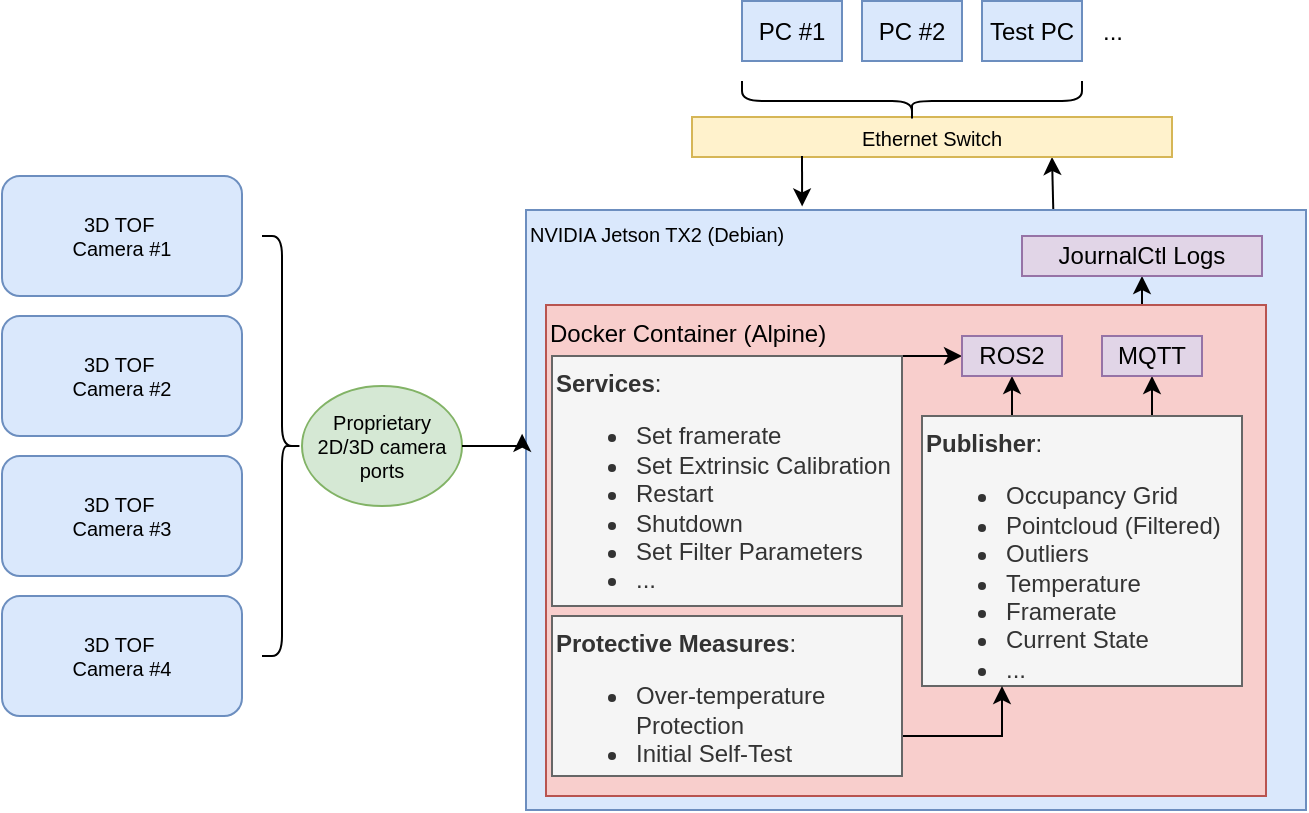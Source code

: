 <mxfile version="24.7.8">
  <diagram name="Page-1" id="Pujo-_6fmzZrunZFEL6O">
    <mxGraphModel dx="819" dy="426" grid="1" gridSize="10" guides="1" tooltips="1" connect="1" arrows="1" fold="1" page="1" pageScale="1" pageWidth="850" pageHeight="1100" math="0" shadow="0">
      <root>
        <mxCell id="0" />
        <mxCell id="1" parent="0" />
        <mxCell id="5LGOqSMpU9Lw3Y1MEj5M-1" value="3D TOF&amp;nbsp;&lt;div style=&quot;font-size: 10px;&quot;&gt;Camera #1&lt;/div&gt;" style="rounded=1;whiteSpace=wrap;html=1;fontSize=10;fillColor=#dae8fc;strokeColor=#6c8ebf;" vertex="1" parent="1">
          <mxGeometry x="120" y="210" width="120" height="60" as="geometry" />
        </mxCell>
        <mxCell id="5LGOqSMpU9Lw3Y1MEj5M-2" value="3D TOF&amp;nbsp;&lt;div style=&quot;font-size: 10px;&quot;&gt;Camera #2&lt;/div&gt;" style="rounded=1;whiteSpace=wrap;html=1;fontSize=10;fillColor=#dae8fc;strokeColor=#6c8ebf;" vertex="1" parent="1">
          <mxGeometry x="120" y="280" width="120" height="60" as="geometry" />
        </mxCell>
        <mxCell id="5LGOqSMpU9Lw3Y1MEj5M-3" value="3D TOF&amp;nbsp;&lt;div style=&quot;font-size: 10px;&quot;&gt;Camera #3&lt;/div&gt;" style="rounded=1;whiteSpace=wrap;html=1;fontSize=10;fillColor=#dae8fc;strokeColor=#6c8ebf;" vertex="1" parent="1">
          <mxGeometry x="120" y="350" width="120" height="60" as="geometry" />
        </mxCell>
        <mxCell id="5LGOqSMpU9Lw3Y1MEj5M-4" value="3D TOF&amp;nbsp;&lt;div style=&quot;font-size: 10px;&quot;&gt;Camera #4&lt;/div&gt;" style="rounded=1;whiteSpace=wrap;html=1;fontSize=10;fillColor=#dae8fc;strokeColor=#6c8ebf;" vertex="1" parent="1">
          <mxGeometry x="120" y="420" width="120" height="60" as="geometry" />
        </mxCell>
        <mxCell id="5LGOqSMpU9Lw3Y1MEj5M-38" style="edgeStyle=orthogonalEdgeStyle;rounded=0;orthogonalLoop=1;jettySize=auto;html=1;exitX=0.676;exitY=0;exitDx=0;exitDy=0;entryX=0.75;entryY=1;entryDx=0;entryDy=0;exitPerimeter=0;" edge="1" parent="1" source="5LGOqSMpU9Lw3Y1MEj5M-5" target="5LGOqSMpU9Lw3Y1MEj5M-6">
          <mxGeometry relative="1" as="geometry" />
        </mxCell>
        <mxCell id="5LGOqSMpU9Lw3Y1MEj5M-5" value="NVIDIA Jetson TX2 (Debian)" style="rounded=0;whiteSpace=wrap;html=1;fontSize=10;align=left;verticalAlign=top;fillColor=#dae8fc;strokeColor=#6c8ebf;" vertex="1" parent="1">
          <mxGeometry x="382" y="227" width="390" height="300" as="geometry" />
        </mxCell>
        <mxCell id="5LGOqSMpU9Lw3Y1MEj5M-6" value="Ethernet&amp;nbsp;&lt;span style=&quot;background-color: initial;&quot;&gt;Switch&lt;/span&gt;" style="rounded=0;whiteSpace=wrap;html=1;fontSize=10;fillColor=#fff2cc;strokeColor=#d6b656;" vertex="1" parent="1">
          <mxGeometry x="465" y="180.5" width="240" height="20" as="geometry" />
        </mxCell>
        <mxCell id="5LGOqSMpU9Lw3Y1MEj5M-15" value="Proprietary 2D/3D camera ports" style="ellipse;whiteSpace=wrap;html=1;fontSize=10;fillColor=#d5e8d4;strokeColor=#82b366;" vertex="1" parent="1">
          <mxGeometry x="270" y="315" width="80" height="60" as="geometry" />
        </mxCell>
        <mxCell id="5LGOqSMpU9Lw3Y1MEj5M-16" value="" style="shape=curlyBracket;whiteSpace=wrap;html=1;rounded=1;flipH=1;labelPosition=right;verticalLabelPosition=middle;align=left;verticalAlign=middle;fontSize=10;" vertex="1" parent="1">
          <mxGeometry x="250" y="240" width="20" height="210" as="geometry" />
        </mxCell>
        <mxCell id="5LGOqSMpU9Lw3Y1MEj5M-20" style="edgeStyle=orthogonalEdgeStyle;rounded=0;orthogonalLoop=1;jettySize=auto;html=1;exitX=0.834;exitY=0.01;exitDx=0;exitDy=0;entryX=0.5;entryY=1;entryDx=0;entryDy=0;exitPerimeter=0;" edge="1" parent="1" source="5LGOqSMpU9Lw3Y1MEj5M-18" target="5LGOqSMpU9Lw3Y1MEj5M-19">
          <mxGeometry relative="1" as="geometry" />
        </mxCell>
        <mxCell id="5LGOqSMpU9Lw3Y1MEj5M-18" value="Docker Container (Alpine)" style="rounded=0;whiteSpace=wrap;html=1;align=left;verticalAlign=top;fillColor=#f8cecc;strokeColor=#b85450;" vertex="1" parent="1">
          <mxGeometry x="392" y="274.5" width="360" height="245.5" as="geometry" />
        </mxCell>
        <mxCell id="5LGOqSMpU9Lw3Y1MEj5M-19" value="JournalCtl Logs" style="rounded=0;whiteSpace=wrap;html=1;fillColor=#e1d5e7;strokeColor=#9673a6;" vertex="1" parent="1">
          <mxGeometry x="630" y="240" width="120" height="20" as="geometry" />
        </mxCell>
        <mxCell id="5LGOqSMpU9Lw3Y1MEj5M-22" value="" style="shape=curlyBracket;whiteSpace=wrap;html=1;rounded=1;labelPosition=left;verticalLabelPosition=middle;align=right;verticalAlign=middle;rotation=-90;" vertex="1" parent="1">
          <mxGeometry x="565" y="87.5" width="20" height="170" as="geometry" />
        </mxCell>
        <mxCell id="5LGOqSMpU9Lw3Y1MEj5M-23" value="PC #1" style="rounded=0;whiteSpace=wrap;html=1;fillColor=#dae8fc;strokeColor=#6c8ebf;" vertex="1" parent="1">
          <mxGeometry x="490" y="122.5" width="50" height="30" as="geometry" />
        </mxCell>
        <mxCell id="5LGOqSMpU9Lw3Y1MEj5M-24" value="PC #2" style="rounded=0;whiteSpace=wrap;html=1;fillColor=#dae8fc;strokeColor=#6c8ebf;" vertex="1" parent="1">
          <mxGeometry x="550" y="122.5" width="50" height="30" as="geometry" />
        </mxCell>
        <mxCell id="5LGOqSMpU9Lw3Y1MEj5M-25" value="Test PC" style="rounded=0;whiteSpace=wrap;html=1;fillColor=#dae8fc;strokeColor=#6c8ebf;" vertex="1" parent="1">
          <mxGeometry x="610" y="122.5" width="50" height="30" as="geometry" />
        </mxCell>
        <mxCell id="5LGOqSMpU9Lw3Y1MEj5M-26" value="..." style="text;html=1;align=center;verticalAlign=middle;resizable=0;points=[];autosize=1;strokeColor=none;fillColor=none;" vertex="1" parent="1">
          <mxGeometry x="660" y="122.5" width="30" height="30" as="geometry" />
        </mxCell>
        <mxCell id="5LGOqSMpU9Lw3Y1MEj5M-29" style="edgeStyle=orthogonalEdgeStyle;rounded=0;orthogonalLoop=1;jettySize=auto;html=1;exitX=1;exitY=0.5;exitDx=0;exitDy=0;entryX=-0.005;entryY=0.373;entryDx=0;entryDy=0;entryPerimeter=0;" edge="1" parent="1" source="5LGOqSMpU9Lw3Y1MEj5M-15" target="5LGOqSMpU9Lw3Y1MEj5M-5">
          <mxGeometry relative="1" as="geometry" />
        </mxCell>
        <mxCell id="5LGOqSMpU9Lw3Y1MEj5M-30" style="edgeStyle=orthogonalEdgeStyle;rounded=0;orthogonalLoop=1;jettySize=auto;html=1;entryX=0.354;entryY=-0.006;entryDx=0;entryDy=0;entryPerimeter=0;" edge="1" parent="1" target="5LGOqSMpU9Lw3Y1MEj5M-5">
          <mxGeometry relative="1" as="geometry">
            <mxPoint x="520" y="200" as="sourcePoint" />
          </mxGeometry>
        </mxCell>
        <mxCell id="5LGOqSMpU9Lw3Y1MEj5M-37" style="edgeStyle=orthogonalEdgeStyle;rounded=0;orthogonalLoop=1;jettySize=auto;html=1;exitX=1;exitY=0;exitDx=0;exitDy=0;entryX=0;entryY=0.5;entryDx=0;entryDy=0;" edge="1" parent="1" source="5LGOqSMpU9Lw3Y1MEj5M-31" target="5LGOqSMpU9Lw3Y1MEj5M-33">
          <mxGeometry relative="1" as="geometry">
            <Array as="points">
              <mxPoint x="570" y="300" />
            </Array>
          </mxGeometry>
        </mxCell>
        <mxCell id="5LGOqSMpU9Lw3Y1MEj5M-31" value="&lt;b&gt;Services&lt;/b&gt;:&lt;div&gt;&lt;ul&gt;&lt;li&gt;Set framerate&lt;/li&gt;&lt;li style=&quot;&quot;&gt;Set Extrinsic Calibration&lt;/li&gt;&lt;li style=&quot;&quot;&gt;Restart&lt;/li&gt;&lt;li style=&quot;&quot;&gt;Shutdown&lt;/li&gt;&lt;li style=&quot;&quot;&gt;Set Filter Parameters&lt;/li&gt;&lt;li style=&quot;&quot;&gt;...&lt;/li&gt;&lt;/ul&gt;&lt;/div&gt;" style="rounded=0;whiteSpace=wrap;html=1;align=left;verticalAlign=top;fillColor=#f5f5f5;fontColor=#333333;strokeColor=#666666;" vertex="1" parent="1">
          <mxGeometry x="395" y="300" width="175" height="125" as="geometry" />
        </mxCell>
        <mxCell id="5LGOqSMpU9Lw3Y1MEj5M-35" style="edgeStyle=orthogonalEdgeStyle;rounded=0;orthogonalLoop=1;jettySize=auto;html=1;exitX=0.25;exitY=0;exitDx=0;exitDy=0;entryX=0.5;entryY=1;entryDx=0;entryDy=0;" edge="1" parent="1" source="5LGOqSMpU9Lw3Y1MEj5M-32" target="5LGOqSMpU9Lw3Y1MEj5M-33">
          <mxGeometry relative="1" as="geometry" />
        </mxCell>
        <mxCell id="5LGOqSMpU9Lw3Y1MEj5M-36" style="edgeStyle=orthogonalEdgeStyle;rounded=0;orthogonalLoop=1;jettySize=auto;html=1;exitX=0.75;exitY=0;exitDx=0;exitDy=0;entryX=0.5;entryY=1;entryDx=0;entryDy=0;" edge="1" parent="1" source="5LGOqSMpU9Lw3Y1MEj5M-32" target="5LGOqSMpU9Lw3Y1MEj5M-34">
          <mxGeometry relative="1" as="geometry" />
        </mxCell>
        <mxCell id="5LGOqSMpU9Lw3Y1MEj5M-32" value="&lt;b&gt;Publisher&lt;/b&gt;:&lt;div&gt;&lt;ul&gt;&lt;li&gt;Occupancy Grid&lt;/li&gt;&lt;li&gt;Pointcloud (Filtered)&lt;/li&gt;&lt;li&gt;Outliers&lt;/li&gt;&lt;li&gt;Temperature&lt;/li&gt;&lt;li&gt;Framerate&lt;/li&gt;&lt;li&gt;Current State&lt;/li&gt;&lt;li&gt;...&lt;/li&gt;&lt;/ul&gt;&lt;/div&gt;" style="rounded=0;whiteSpace=wrap;html=1;align=left;verticalAlign=top;fillColor=#f5f5f5;fontColor=#333333;strokeColor=#666666;" vertex="1" parent="1">
          <mxGeometry x="580" y="330" width="160" height="135" as="geometry" />
        </mxCell>
        <mxCell id="5LGOqSMpU9Lw3Y1MEj5M-33" value="ROS2" style="rounded=0;whiteSpace=wrap;html=1;fillColor=#e1d5e7;strokeColor=#9673a6;" vertex="1" parent="1">
          <mxGeometry x="600" y="290" width="50" height="20" as="geometry" />
        </mxCell>
        <mxCell id="5LGOqSMpU9Lw3Y1MEj5M-34" value="MQTT" style="rounded=0;whiteSpace=wrap;html=1;fillColor=#e1d5e7;strokeColor=#9673a6;" vertex="1" parent="1">
          <mxGeometry x="670" y="290" width="50" height="20" as="geometry" />
        </mxCell>
        <mxCell id="5LGOqSMpU9Lw3Y1MEj5M-40" style="edgeStyle=orthogonalEdgeStyle;rounded=0;orthogonalLoop=1;jettySize=auto;html=1;exitX=1;exitY=0.75;exitDx=0;exitDy=0;entryX=0.25;entryY=1;entryDx=0;entryDy=0;" edge="1" parent="1" source="5LGOqSMpU9Lw3Y1MEj5M-39" target="5LGOqSMpU9Lw3Y1MEj5M-32">
          <mxGeometry relative="1" as="geometry" />
        </mxCell>
        <mxCell id="5LGOqSMpU9Lw3Y1MEj5M-39" value="&lt;div&gt;&lt;b&gt;Protective Measures&lt;/b&gt;:&lt;/div&gt;&lt;ul&gt;&lt;li&gt;Over-temperature Protection&lt;/li&gt;&lt;li&gt;Initial Self-Test&lt;/li&gt;&lt;/ul&gt;" style="rounded=0;whiteSpace=wrap;html=1;align=left;verticalAlign=top;fillColor=#f5f5f5;fontColor=#333333;strokeColor=#666666;" vertex="1" parent="1">
          <mxGeometry x="395" y="430" width="175" height="80" as="geometry" />
        </mxCell>
      </root>
    </mxGraphModel>
  </diagram>
</mxfile>
